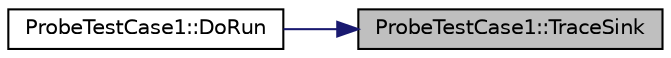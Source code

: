 digraph "ProbeTestCase1::TraceSink"
{
 // LATEX_PDF_SIZE
  edge [fontname="Helvetica",fontsize="10",labelfontname="Helvetica",labelfontsize="10"];
  node [fontname="Helvetica",fontsize="10",shape=record];
  rankdir="RL";
  Node1 [label="ProbeTestCase1::TraceSink",height=0.2,width=0.4,color="black", fillcolor="grey75", style="filled", fontcolor="black",tooltip=" "];
  Node1 -> Node2 [dir="back",color="midnightblue",fontsize="10",style="solid",fontname="Helvetica"];
  Node2 [label="ProbeTestCase1::DoRun",height=0.2,width=0.4,color="black", fillcolor="white", style="filled",URL="$class_probe_test_case1.html#a57e92e894f2e6df869238e25f09d7c9a",tooltip="Implementation to actually run this TestCase."];
}
